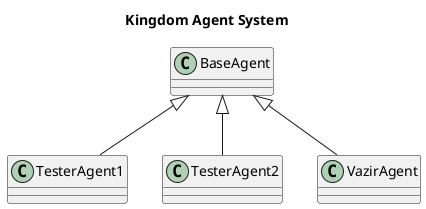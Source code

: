 @startuml
title Kingdom Agent System

class BaseAgent
class TesterAgent1  
class TesterAgent2
class VazirAgent

BaseAgent <|-- TesterAgent1
BaseAgent <|-- TesterAgent2
BaseAgent <|-- VazirAgent

@enduml